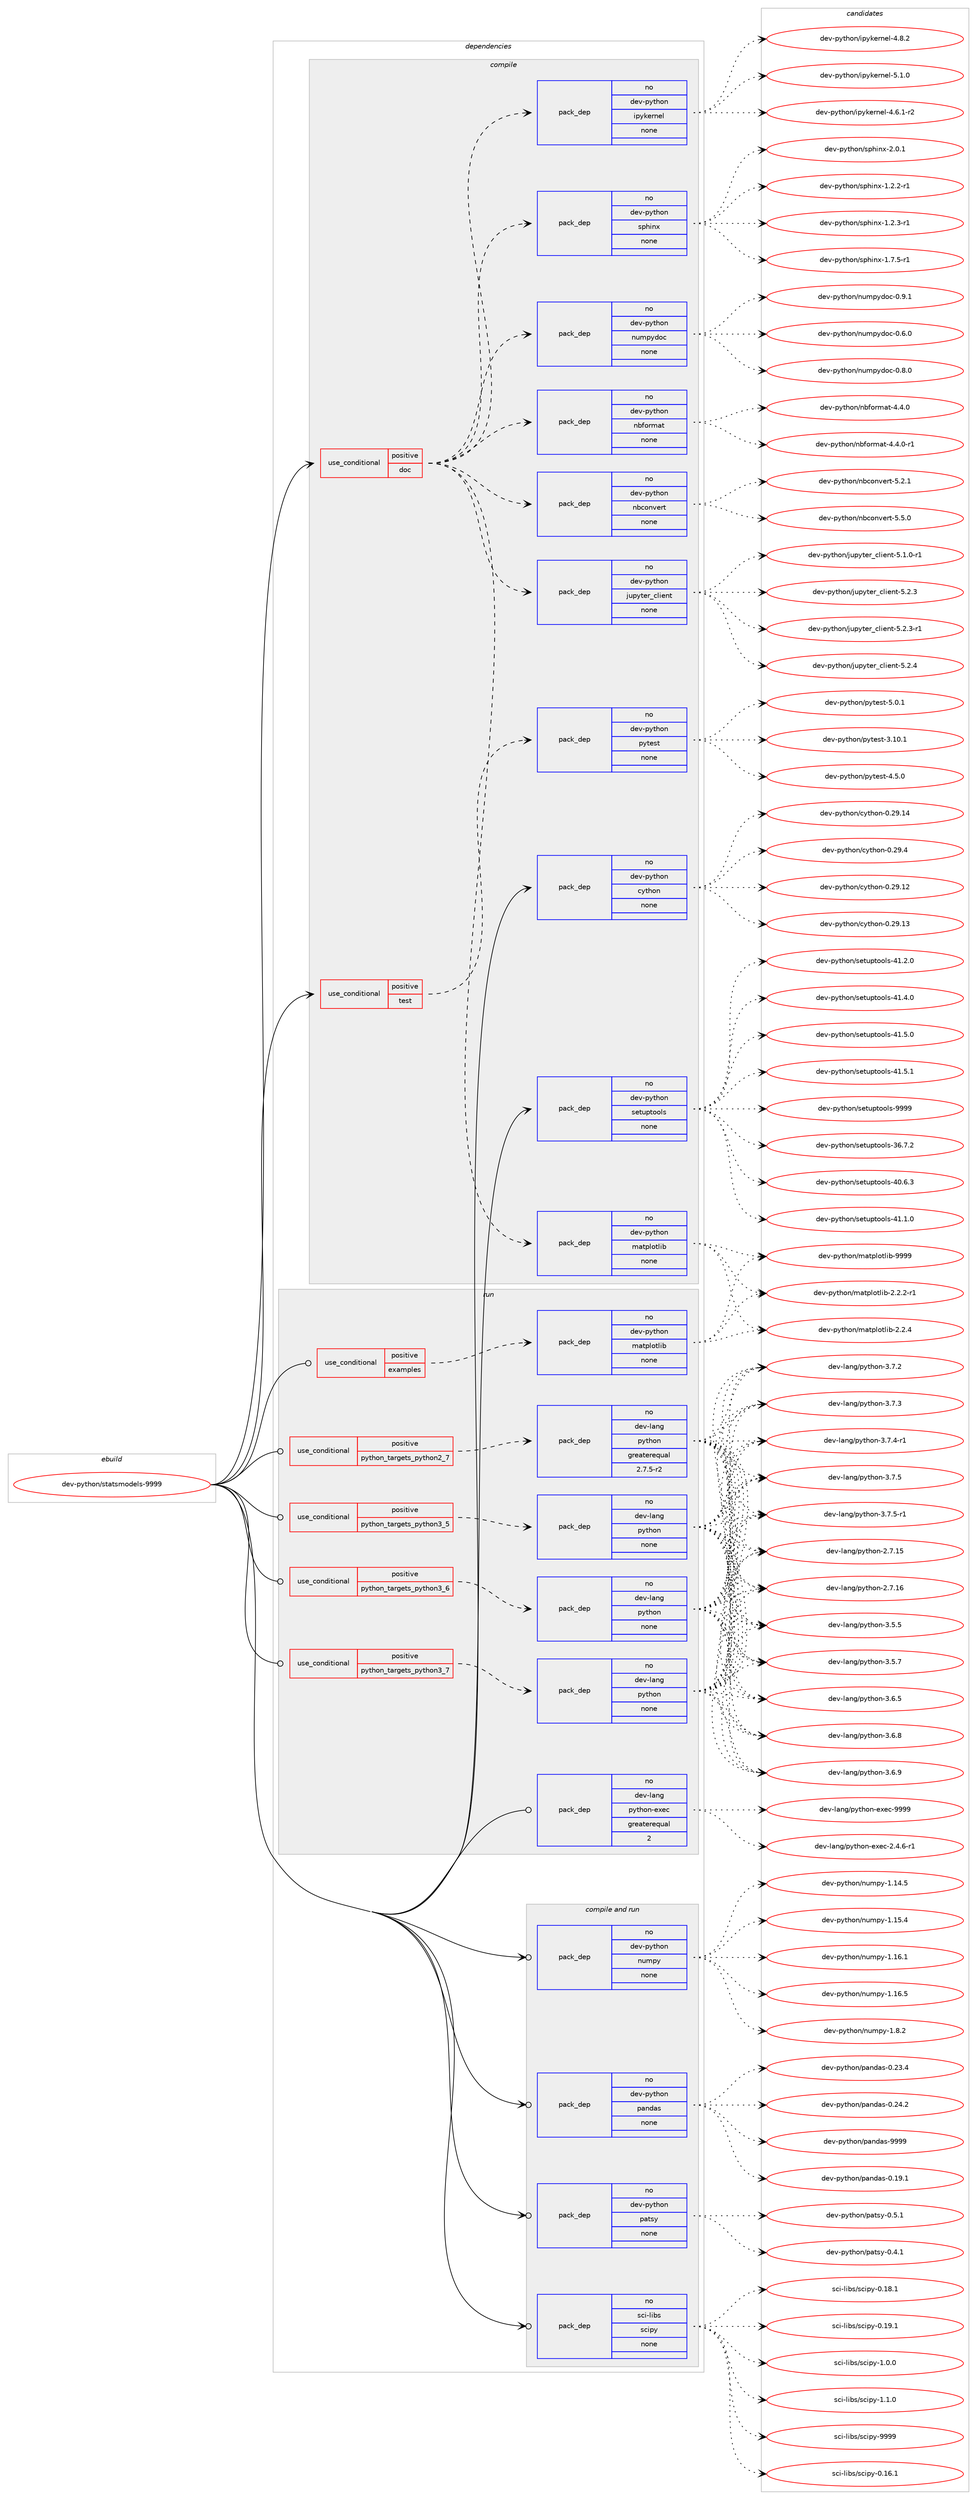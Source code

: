 digraph prolog {

# *************
# Graph options
# *************

newrank=true;
concentrate=true;
compound=true;
graph [rankdir=LR,fontname=Helvetica,fontsize=10,ranksep=1.5];#, ranksep=2.5, nodesep=0.2];
edge  [arrowhead=vee];
node  [fontname=Helvetica,fontsize=10];

# **********
# The ebuild
# **********

subgraph cluster_leftcol {
color=gray;
rank=same;
label=<<i>ebuild</i>>;
id [label="dev-python/statsmodels-9999", color=red, width=4, href="../dev-python/statsmodels-9999.svg"];
}

# ****************
# The dependencies
# ****************

subgraph cluster_midcol {
color=gray;
label=<<i>dependencies</i>>;
subgraph cluster_compile {
fillcolor="#eeeeee";
style=filled;
label=<<i>compile</i>>;
subgraph cond149979 {
dependency639248 [label=<<TABLE BORDER="0" CELLBORDER="1" CELLSPACING="0" CELLPADDING="4"><TR><TD ROWSPAN="3" CELLPADDING="10">use_conditional</TD></TR><TR><TD>positive</TD></TR><TR><TD>doc</TD></TR></TABLE>>, shape=none, color=red];
subgraph pack477388 {
dependency639249 [label=<<TABLE BORDER="0" CELLBORDER="1" CELLSPACING="0" CELLPADDING="4" WIDTH="220"><TR><TD ROWSPAN="6" CELLPADDING="30">pack_dep</TD></TR><TR><TD WIDTH="110">no</TD></TR><TR><TD>dev-python</TD></TR><TR><TD>ipykernel</TD></TR><TR><TD>none</TD></TR><TR><TD></TD></TR></TABLE>>, shape=none, color=blue];
}
dependency639248:e -> dependency639249:w [weight=20,style="dashed",arrowhead="vee"];
subgraph pack477389 {
dependency639250 [label=<<TABLE BORDER="0" CELLBORDER="1" CELLSPACING="0" CELLPADDING="4" WIDTH="220"><TR><TD ROWSPAN="6" CELLPADDING="30">pack_dep</TD></TR><TR><TD WIDTH="110">no</TD></TR><TR><TD>dev-python</TD></TR><TR><TD>jupyter_client</TD></TR><TR><TD>none</TD></TR><TR><TD></TD></TR></TABLE>>, shape=none, color=blue];
}
dependency639248:e -> dependency639250:w [weight=20,style="dashed",arrowhead="vee"];
subgraph pack477390 {
dependency639251 [label=<<TABLE BORDER="0" CELLBORDER="1" CELLSPACING="0" CELLPADDING="4" WIDTH="220"><TR><TD ROWSPAN="6" CELLPADDING="30">pack_dep</TD></TR><TR><TD WIDTH="110">no</TD></TR><TR><TD>dev-python</TD></TR><TR><TD>matplotlib</TD></TR><TR><TD>none</TD></TR><TR><TD></TD></TR></TABLE>>, shape=none, color=blue];
}
dependency639248:e -> dependency639251:w [weight=20,style="dashed",arrowhead="vee"];
subgraph pack477391 {
dependency639252 [label=<<TABLE BORDER="0" CELLBORDER="1" CELLSPACING="0" CELLPADDING="4" WIDTH="220"><TR><TD ROWSPAN="6" CELLPADDING="30">pack_dep</TD></TR><TR><TD WIDTH="110">no</TD></TR><TR><TD>dev-python</TD></TR><TR><TD>nbconvert</TD></TR><TR><TD>none</TD></TR><TR><TD></TD></TR></TABLE>>, shape=none, color=blue];
}
dependency639248:e -> dependency639252:w [weight=20,style="dashed",arrowhead="vee"];
subgraph pack477392 {
dependency639253 [label=<<TABLE BORDER="0" CELLBORDER="1" CELLSPACING="0" CELLPADDING="4" WIDTH="220"><TR><TD ROWSPAN="6" CELLPADDING="30">pack_dep</TD></TR><TR><TD WIDTH="110">no</TD></TR><TR><TD>dev-python</TD></TR><TR><TD>nbformat</TD></TR><TR><TD>none</TD></TR><TR><TD></TD></TR></TABLE>>, shape=none, color=blue];
}
dependency639248:e -> dependency639253:w [weight=20,style="dashed",arrowhead="vee"];
subgraph pack477393 {
dependency639254 [label=<<TABLE BORDER="0" CELLBORDER="1" CELLSPACING="0" CELLPADDING="4" WIDTH="220"><TR><TD ROWSPAN="6" CELLPADDING="30">pack_dep</TD></TR><TR><TD WIDTH="110">no</TD></TR><TR><TD>dev-python</TD></TR><TR><TD>numpydoc</TD></TR><TR><TD>none</TD></TR><TR><TD></TD></TR></TABLE>>, shape=none, color=blue];
}
dependency639248:e -> dependency639254:w [weight=20,style="dashed",arrowhead="vee"];
subgraph pack477394 {
dependency639255 [label=<<TABLE BORDER="0" CELLBORDER="1" CELLSPACING="0" CELLPADDING="4" WIDTH="220"><TR><TD ROWSPAN="6" CELLPADDING="30">pack_dep</TD></TR><TR><TD WIDTH="110">no</TD></TR><TR><TD>dev-python</TD></TR><TR><TD>sphinx</TD></TR><TR><TD>none</TD></TR><TR><TD></TD></TR></TABLE>>, shape=none, color=blue];
}
dependency639248:e -> dependency639255:w [weight=20,style="dashed",arrowhead="vee"];
}
id:e -> dependency639248:w [weight=20,style="solid",arrowhead="vee"];
subgraph cond149980 {
dependency639256 [label=<<TABLE BORDER="0" CELLBORDER="1" CELLSPACING="0" CELLPADDING="4"><TR><TD ROWSPAN="3" CELLPADDING="10">use_conditional</TD></TR><TR><TD>positive</TD></TR><TR><TD>test</TD></TR></TABLE>>, shape=none, color=red];
subgraph pack477395 {
dependency639257 [label=<<TABLE BORDER="0" CELLBORDER="1" CELLSPACING="0" CELLPADDING="4" WIDTH="220"><TR><TD ROWSPAN="6" CELLPADDING="30">pack_dep</TD></TR><TR><TD WIDTH="110">no</TD></TR><TR><TD>dev-python</TD></TR><TR><TD>pytest</TD></TR><TR><TD>none</TD></TR><TR><TD></TD></TR></TABLE>>, shape=none, color=blue];
}
dependency639256:e -> dependency639257:w [weight=20,style="dashed",arrowhead="vee"];
}
id:e -> dependency639256:w [weight=20,style="solid",arrowhead="vee"];
subgraph pack477396 {
dependency639258 [label=<<TABLE BORDER="0" CELLBORDER="1" CELLSPACING="0" CELLPADDING="4" WIDTH="220"><TR><TD ROWSPAN="6" CELLPADDING="30">pack_dep</TD></TR><TR><TD WIDTH="110">no</TD></TR><TR><TD>dev-python</TD></TR><TR><TD>cython</TD></TR><TR><TD>none</TD></TR><TR><TD></TD></TR></TABLE>>, shape=none, color=blue];
}
id:e -> dependency639258:w [weight=20,style="solid",arrowhead="vee"];
subgraph pack477397 {
dependency639259 [label=<<TABLE BORDER="0" CELLBORDER="1" CELLSPACING="0" CELLPADDING="4" WIDTH="220"><TR><TD ROWSPAN="6" CELLPADDING="30">pack_dep</TD></TR><TR><TD WIDTH="110">no</TD></TR><TR><TD>dev-python</TD></TR><TR><TD>setuptools</TD></TR><TR><TD>none</TD></TR><TR><TD></TD></TR></TABLE>>, shape=none, color=blue];
}
id:e -> dependency639259:w [weight=20,style="solid",arrowhead="vee"];
}
subgraph cluster_compileandrun {
fillcolor="#eeeeee";
style=filled;
label=<<i>compile and run</i>>;
subgraph pack477398 {
dependency639260 [label=<<TABLE BORDER="0" CELLBORDER="1" CELLSPACING="0" CELLPADDING="4" WIDTH="220"><TR><TD ROWSPAN="6" CELLPADDING="30">pack_dep</TD></TR><TR><TD WIDTH="110">no</TD></TR><TR><TD>dev-python</TD></TR><TR><TD>numpy</TD></TR><TR><TD>none</TD></TR><TR><TD></TD></TR></TABLE>>, shape=none, color=blue];
}
id:e -> dependency639260:w [weight=20,style="solid",arrowhead="odotvee"];
subgraph pack477399 {
dependency639261 [label=<<TABLE BORDER="0" CELLBORDER="1" CELLSPACING="0" CELLPADDING="4" WIDTH="220"><TR><TD ROWSPAN="6" CELLPADDING="30">pack_dep</TD></TR><TR><TD WIDTH="110">no</TD></TR><TR><TD>dev-python</TD></TR><TR><TD>pandas</TD></TR><TR><TD>none</TD></TR><TR><TD></TD></TR></TABLE>>, shape=none, color=blue];
}
id:e -> dependency639261:w [weight=20,style="solid",arrowhead="odotvee"];
subgraph pack477400 {
dependency639262 [label=<<TABLE BORDER="0" CELLBORDER="1" CELLSPACING="0" CELLPADDING="4" WIDTH="220"><TR><TD ROWSPAN="6" CELLPADDING="30">pack_dep</TD></TR><TR><TD WIDTH="110">no</TD></TR><TR><TD>dev-python</TD></TR><TR><TD>patsy</TD></TR><TR><TD>none</TD></TR><TR><TD></TD></TR></TABLE>>, shape=none, color=blue];
}
id:e -> dependency639262:w [weight=20,style="solid",arrowhead="odotvee"];
subgraph pack477401 {
dependency639263 [label=<<TABLE BORDER="0" CELLBORDER="1" CELLSPACING="0" CELLPADDING="4" WIDTH="220"><TR><TD ROWSPAN="6" CELLPADDING="30">pack_dep</TD></TR><TR><TD WIDTH="110">no</TD></TR><TR><TD>sci-libs</TD></TR><TR><TD>scipy</TD></TR><TR><TD>none</TD></TR><TR><TD></TD></TR></TABLE>>, shape=none, color=blue];
}
id:e -> dependency639263:w [weight=20,style="solid",arrowhead="odotvee"];
}
subgraph cluster_run {
fillcolor="#eeeeee";
style=filled;
label=<<i>run</i>>;
subgraph cond149981 {
dependency639264 [label=<<TABLE BORDER="0" CELLBORDER="1" CELLSPACING="0" CELLPADDING="4"><TR><TD ROWSPAN="3" CELLPADDING="10">use_conditional</TD></TR><TR><TD>positive</TD></TR><TR><TD>examples</TD></TR></TABLE>>, shape=none, color=red];
subgraph pack477402 {
dependency639265 [label=<<TABLE BORDER="0" CELLBORDER="1" CELLSPACING="0" CELLPADDING="4" WIDTH="220"><TR><TD ROWSPAN="6" CELLPADDING="30">pack_dep</TD></TR><TR><TD WIDTH="110">no</TD></TR><TR><TD>dev-python</TD></TR><TR><TD>matplotlib</TD></TR><TR><TD>none</TD></TR><TR><TD></TD></TR></TABLE>>, shape=none, color=blue];
}
dependency639264:e -> dependency639265:w [weight=20,style="dashed",arrowhead="vee"];
}
id:e -> dependency639264:w [weight=20,style="solid",arrowhead="odot"];
subgraph cond149982 {
dependency639266 [label=<<TABLE BORDER="0" CELLBORDER="1" CELLSPACING="0" CELLPADDING="4"><TR><TD ROWSPAN="3" CELLPADDING="10">use_conditional</TD></TR><TR><TD>positive</TD></TR><TR><TD>python_targets_python2_7</TD></TR></TABLE>>, shape=none, color=red];
subgraph pack477403 {
dependency639267 [label=<<TABLE BORDER="0" CELLBORDER="1" CELLSPACING="0" CELLPADDING="4" WIDTH="220"><TR><TD ROWSPAN="6" CELLPADDING="30">pack_dep</TD></TR><TR><TD WIDTH="110">no</TD></TR><TR><TD>dev-lang</TD></TR><TR><TD>python</TD></TR><TR><TD>greaterequal</TD></TR><TR><TD>2.7.5-r2</TD></TR></TABLE>>, shape=none, color=blue];
}
dependency639266:e -> dependency639267:w [weight=20,style="dashed",arrowhead="vee"];
}
id:e -> dependency639266:w [weight=20,style="solid",arrowhead="odot"];
subgraph cond149983 {
dependency639268 [label=<<TABLE BORDER="0" CELLBORDER="1" CELLSPACING="0" CELLPADDING="4"><TR><TD ROWSPAN="3" CELLPADDING="10">use_conditional</TD></TR><TR><TD>positive</TD></TR><TR><TD>python_targets_python3_5</TD></TR></TABLE>>, shape=none, color=red];
subgraph pack477404 {
dependency639269 [label=<<TABLE BORDER="0" CELLBORDER="1" CELLSPACING="0" CELLPADDING="4" WIDTH="220"><TR><TD ROWSPAN="6" CELLPADDING="30">pack_dep</TD></TR><TR><TD WIDTH="110">no</TD></TR><TR><TD>dev-lang</TD></TR><TR><TD>python</TD></TR><TR><TD>none</TD></TR><TR><TD></TD></TR></TABLE>>, shape=none, color=blue];
}
dependency639268:e -> dependency639269:w [weight=20,style="dashed",arrowhead="vee"];
}
id:e -> dependency639268:w [weight=20,style="solid",arrowhead="odot"];
subgraph cond149984 {
dependency639270 [label=<<TABLE BORDER="0" CELLBORDER="1" CELLSPACING="0" CELLPADDING="4"><TR><TD ROWSPAN="3" CELLPADDING="10">use_conditional</TD></TR><TR><TD>positive</TD></TR><TR><TD>python_targets_python3_6</TD></TR></TABLE>>, shape=none, color=red];
subgraph pack477405 {
dependency639271 [label=<<TABLE BORDER="0" CELLBORDER="1" CELLSPACING="0" CELLPADDING="4" WIDTH="220"><TR><TD ROWSPAN="6" CELLPADDING="30">pack_dep</TD></TR><TR><TD WIDTH="110">no</TD></TR><TR><TD>dev-lang</TD></TR><TR><TD>python</TD></TR><TR><TD>none</TD></TR><TR><TD></TD></TR></TABLE>>, shape=none, color=blue];
}
dependency639270:e -> dependency639271:w [weight=20,style="dashed",arrowhead="vee"];
}
id:e -> dependency639270:w [weight=20,style="solid",arrowhead="odot"];
subgraph cond149985 {
dependency639272 [label=<<TABLE BORDER="0" CELLBORDER="1" CELLSPACING="0" CELLPADDING="4"><TR><TD ROWSPAN="3" CELLPADDING="10">use_conditional</TD></TR><TR><TD>positive</TD></TR><TR><TD>python_targets_python3_7</TD></TR></TABLE>>, shape=none, color=red];
subgraph pack477406 {
dependency639273 [label=<<TABLE BORDER="0" CELLBORDER="1" CELLSPACING="0" CELLPADDING="4" WIDTH="220"><TR><TD ROWSPAN="6" CELLPADDING="30">pack_dep</TD></TR><TR><TD WIDTH="110">no</TD></TR><TR><TD>dev-lang</TD></TR><TR><TD>python</TD></TR><TR><TD>none</TD></TR><TR><TD></TD></TR></TABLE>>, shape=none, color=blue];
}
dependency639272:e -> dependency639273:w [weight=20,style="dashed",arrowhead="vee"];
}
id:e -> dependency639272:w [weight=20,style="solid",arrowhead="odot"];
subgraph pack477407 {
dependency639274 [label=<<TABLE BORDER="0" CELLBORDER="1" CELLSPACING="0" CELLPADDING="4" WIDTH="220"><TR><TD ROWSPAN="6" CELLPADDING="30">pack_dep</TD></TR><TR><TD WIDTH="110">no</TD></TR><TR><TD>dev-lang</TD></TR><TR><TD>python-exec</TD></TR><TR><TD>greaterequal</TD></TR><TR><TD>2</TD></TR></TABLE>>, shape=none, color=blue];
}
id:e -> dependency639274:w [weight=20,style="solid",arrowhead="odot"];
}
}

# **************
# The candidates
# **************

subgraph cluster_choices {
rank=same;
color=gray;
label=<<i>candidates</i>>;

subgraph choice477388 {
color=black;
nodesep=1;
choice10010111845112121116104111110471051121211071011141101011084552465446494511450 [label="dev-python/ipykernel-4.6.1-r2", color=red, width=4,href="../dev-python/ipykernel-4.6.1-r2.svg"];
choice1001011184511212111610411111047105112121107101114110101108455246564650 [label="dev-python/ipykernel-4.8.2", color=red, width=4,href="../dev-python/ipykernel-4.8.2.svg"];
choice1001011184511212111610411111047105112121107101114110101108455346494648 [label="dev-python/ipykernel-5.1.0", color=red, width=4,href="../dev-python/ipykernel-5.1.0.svg"];
dependency639249:e -> choice10010111845112121116104111110471051121211071011141101011084552465446494511450:w [style=dotted,weight="100"];
dependency639249:e -> choice1001011184511212111610411111047105112121107101114110101108455246564650:w [style=dotted,weight="100"];
dependency639249:e -> choice1001011184511212111610411111047105112121107101114110101108455346494648:w [style=dotted,weight="100"];
}
subgraph choice477389 {
color=black;
nodesep=1;
choice100101118451121211161041111104710611711212111610111495991081051011101164553464946484511449 [label="dev-python/jupyter_client-5.1.0-r1", color=red, width=4,href="../dev-python/jupyter_client-5.1.0-r1.svg"];
choice10010111845112121116104111110471061171121211161011149599108105101110116455346504651 [label="dev-python/jupyter_client-5.2.3", color=red, width=4,href="../dev-python/jupyter_client-5.2.3.svg"];
choice100101118451121211161041111104710611711212111610111495991081051011101164553465046514511449 [label="dev-python/jupyter_client-5.2.3-r1", color=red, width=4,href="../dev-python/jupyter_client-5.2.3-r1.svg"];
choice10010111845112121116104111110471061171121211161011149599108105101110116455346504652 [label="dev-python/jupyter_client-5.2.4", color=red, width=4,href="../dev-python/jupyter_client-5.2.4.svg"];
dependency639250:e -> choice100101118451121211161041111104710611711212111610111495991081051011101164553464946484511449:w [style=dotted,weight="100"];
dependency639250:e -> choice10010111845112121116104111110471061171121211161011149599108105101110116455346504651:w [style=dotted,weight="100"];
dependency639250:e -> choice100101118451121211161041111104710611711212111610111495991081051011101164553465046514511449:w [style=dotted,weight="100"];
dependency639250:e -> choice10010111845112121116104111110471061171121211161011149599108105101110116455346504652:w [style=dotted,weight="100"];
}
subgraph choice477390 {
color=black;
nodesep=1;
choice100101118451121211161041111104710997116112108111116108105984550465046504511449 [label="dev-python/matplotlib-2.2.2-r1", color=red, width=4,href="../dev-python/matplotlib-2.2.2-r1.svg"];
choice10010111845112121116104111110471099711611210811111610810598455046504652 [label="dev-python/matplotlib-2.2.4", color=red, width=4,href="../dev-python/matplotlib-2.2.4.svg"];
choice100101118451121211161041111104710997116112108111116108105984557575757 [label="dev-python/matplotlib-9999", color=red, width=4,href="../dev-python/matplotlib-9999.svg"];
dependency639251:e -> choice100101118451121211161041111104710997116112108111116108105984550465046504511449:w [style=dotted,weight="100"];
dependency639251:e -> choice10010111845112121116104111110471099711611210811111610810598455046504652:w [style=dotted,weight="100"];
dependency639251:e -> choice100101118451121211161041111104710997116112108111116108105984557575757:w [style=dotted,weight="100"];
}
subgraph choice477391 {
color=black;
nodesep=1;
choice10010111845112121116104111110471109899111110118101114116455346504649 [label="dev-python/nbconvert-5.2.1", color=red, width=4,href="../dev-python/nbconvert-5.2.1.svg"];
choice10010111845112121116104111110471109899111110118101114116455346534648 [label="dev-python/nbconvert-5.5.0", color=red, width=4,href="../dev-python/nbconvert-5.5.0.svg"];
dependency639252:e -> choice10010111845112121116104111110471109899111110118101114116455346504649:w [style=dotted,weight="100"];
dependency639252:e -> choice10010111845112121116104111110471109899111110118101114116455346534648:w [style=dotted,weight="100"];
}
subgraph choice477392 {
color=black;
nodesep=1;
choice10010111845112121116104111110471109810211111410997116455246524648 [label="dev-python/nbformat-4.4.0", color=red, width=4,href="../dev-python/nbformat-4.4.0.svg"];
choice100101118451121211161041111104711098102111114109971164552465246484511449 [label="dev-python/nbformat-4.4.0-r1", color=red, width=4,href="../dev-python/nbformat-4.4.0-r1.svg"];
dependency639253:e -> choice10010111845112121116104111110471109810211111410997116455246524648:w [style=dotted,weight="100"];
dependency639253:e -> choice100101118451121211161041111104711098102111114109971164552465246484511449:w [style=dotted,weight="100"];
}
subgraph choice477393 {
color=black;
nodesep=1;
choice100101118451121211161041111104711011710911212110011199454846544648 [label="dev-python/numpydoc-0.6.0", color=red, width=4,href="../dev-python/numpydoc-0.6.0.svg"];
choice100101118451121211161041111104711011710911212110011199454846564648 [label="dev-python/numpydoc-0.8.0", color=red, width=4,href="../dev-python/numpydoc-0.8.0.svg"];
choice100101118451121211161041111104711011710911212110011199454846574649 [label="dev-python/numpydoc-0.9.1", color=red, width=4,href="../dev-python/numpydoc-0.9.1.svg"];
dependency639254:e -> choice100101118451121211161041111104711011710911212110011199454846544648:w [style=dotted,weight="100"];
dependency639254:e -> choice100101118451121211161041111104711011710911212110011199454846564648:w [style=dotted,weight="100"];
dependency639254:e -> choice100101118451121211161041111104711011710911212110011199454846574649:w [style=dotted,weight="100"];
}
subgraph choice477394 {
color=black;
nodesep=1;
choice10010111845112121116104111110471151121041051101204549465046504511449 [label="dev-python/sphinx-1.2.2-r1", color=red, width=4,href="../dev-python/sphinx-1.2.2-r1.svg"];
choice10010111845112121116104111110471151121041051101204549465046514511449 [label="dev-python/sphinx-1.2.3-r1", color=red, width=4,href="../dev-python/sphinx-1.2.3-r1.svg"];
choice10010111845112121116104111110471151121041051101204549465546534511449 [label="dev-python/sphinx-1.7.5-r1", color=red, width=4,href="../dev-python/sphinx-1.7.5-r1.svg"];
choice1001011184511212111610411111047115112104105110120455046484649 [label="dev-python/sphinx-2.0.1", color=red, width=4,href="../dev-python/sphinx-2.0.1.svg"];
dependency639255:e -> choice10010111845112121116104111110471151121041051101204549465046504511449:w [style=dotted,weight="100"];
dependency639255:e -> choice10010111845112121116104111110471151121041051101204549465046514511449:w [style=dotted,weight="100"];
dependency639255:e -> choice10010111845112121116104111110471151121041051101204549465546534511449:w [style=dotted,weight="100"];
dependency639255:e -> choice1001011184511212111610411111047115112104105110120455046484649:w [style=dotted,weight="100"];
}
subgraph choice477395 {
color=black;
nodesep=1;
choice100101118451121211161041111104711212111610111511645514649484649 [label="dev-python/pytest-3.10.1", color=red, width=4,href="../dev-python/pytest-3.10.1.svg"];
choice1001011184511212111610411111047112121116101115116455246534648 [label="dev-python/pytest-4.5.0", color=red, width=4,href="../dev-python/pytest-4.5.0.svg"];
choice1001011184511212111610411111047112121116101115116455346484649 [label="dev-python/pytest-5.0.1", color=red, width=4,href="../dev-python/pytest-5.0.1.svg"];
dependency639257:e -> choice100101118451121211161041111104711212111610111511645514649484649:w [style=dotted,weight="100"];
dependency639257:e -> choice1001011184511212111610411111047112121116101115116455246534648:w [style=dotted,weight="100"];
dependency639257:e -> choice1001011184511212111610411111047112121116101115116455346484649:w [style=dotted,weight="100"];
}
subgraph choice477396 {
color=black;
nodesep=1;
choice1001011184511212111610411111047991211161041111104548465057464950 [label="dev-python/cython-0.29.12", color=red, width=4,href="../dev-python/cython-0.29.12.svg"];
choice1001011184511212111610411111047991211161041111104548465057464951 [label="dev-python/cython-0.29.13", color=red, width=4,href="../dev-python/cython-0.29.13.svg"];
choice1001011184511212111610411111047991211161041111104548465057464952 [label="dev-python/cython-0.29.14", color=red, width=4,href="../dev-python/cython-0.29.14.svg"];
choice10010111845112121116104111110479912111610411111045484650574652 [label="dev-python/cython-0.29.4", color=red, width=4,href="../dev-python/cython-0.29.4.svg"];
dependency639258:e -> choice1001011184511212111610411111047991211161041111104548465057464950:w [style=dotted,weight="100"];
dependency639258:e -> choice1001011184511212111610411111047991211161041111104548465057464951:w [style=dotted,weight="100"];
dependency639258:e -> choice1001011184511212111610411111047991211161041111104548465057464952:w [style=dotted,weight="100"];
dependency639258:e -> choice10010111845112121116104111110479912111610411111045484650574652:w [style=dotted,weight="100"];
}
subgraph choice477397 {
color=black;
nodesep=1;
choice100101118451121211161041111104711510111611711211611111110811545515446554650 [label="dev-python/setuptools-36.7.2", color=red, width=4,href="../dev-python/setuptools-36.7.2.svg"];
choice100101118451121211161041111104711510111611711211611111110811545524846544651 [label="dev-python/setuptools-40.6.3", color=red, width=4,href="../dev-python/setuptools-40.6.3.svg"];
choice100101118451121211161041111104711510111611711211611111110811545524946494648 [label="dev-python/setuptools-41.1.0", color=red, width=4,href="../dev-python/setuptools-41.1.0.svg"];
choice100101118451121211161041111104711510111611711211611111110811545524946504648 [label="dev-python/setuptools-41.2.0", color=red, width=4,href="../dev-python/setuptools-41.2.0.svg"];
choice100101118451121211161041111104711510111611711211611111110811545524946524648 [label="dev-python/setuptools-41.4.0", color=red, width=4,href="../dev-python/setuptools-41.4.0.svg"];
choice100101118451121211161041111104711510111611711211611111110811545524946534648 [label="dev-python/setuptools-41.5.0", color=red, width=4,href="../dev-python/setuptools-41.5.0.svg"];
choice100101118451121211161041111104711510111611711211611111110811545524946534649 [label="dev-python/setuptools-41.5.1", color=red, width=4,href="../dev-python/setuptools-41.5.1.svg"];
choice10010111845112121116104111110471151011161171121161111111081154557575757 [label="dev-python/setuptools-9999", color=red, width=4,href="../dev-python/setuptools-9999.svg"];
dependency639259:e -> choice100101118451121211161041111104711510111611711211611111110811545515446554650:w [style=dotted,weight="100"];
dependency639259:e -> choice100101118451121211161041111104711510111611711211611111110811545524846544651:w [style=dotted,weight="100"];
dependency639259:e -> choice100101118451121211161041111104711510111611711211611111110811545524946494648:w [style=dotted,weight="100"];
dependency639259:e -> choice100101118451121211161041111104711510111611711211611111110811545524946504648:w [style=dotted,weight="100"];
dependency639259:e -> choice100101118451121211161041111104711510111611711211611111110811545524946524648:w [style=dotted,weight="100"];
dependency639259:e -> choice100101118451121211161041111104711510111611711211611111110811545524946534648:w [style=dotted,weight="100"];
dependency639259:e -> choice100101118451121211161041111104711510111611711211611111110811545524946534649:w [style=dotted,weight="100"];
dependency639259:e -> choice10010111845112121116104111110471151011161171121161111111081154557575757:w [style=dotted,weight="100"];
}
subgraph choice477398 {
color=black;
nodesep=1;
choice100101118451121211161041111104711011710911212145494649524653 [label="dev-python/numpy-1.14.5", color=red, width=4,href="../dev-python/numpy-1.14.5.svg"];
choice100101118451121211161041111104711011710911212145494649534652 [label="dev-python/numpy-1.15.4", color=red, width=4,href="../dev-python/numpy-1.15.4.svg"];
choice100101118451121211161041111104711011710911212145494649544649 [label="dev-python/numpy-1.16.1", color=red, width=4,href="../dev-python/numpy-1.16.1.svg"];
choice100101118451121211161041111104711011710911212145494649544653 [label="dev-python/numpy-1.16.5", color=red, width=4,href="../dev-python/numpy-1.16.5.svg"];
choice1001011184511212111610411111047110117109112121454946564650 [label="dev-python/numpy-1.8.2", color=red, width=4,href="../dev-python/numpy-1.8.2.svg"];
dependency639260:e -> choice100101118451121211161041111104711011710911212145494649524653:w [style=dotted,weight="100"];
dependency639260:e -> choice100101118451121211161041111104711011710911212145494649534652:w [style=dotted,weight="100"];
dependency639260:e -> choice100101118451121211161041111104711011710911212145494649544649:w [style=dotted,weight="100"];
dependency639260:e -> choice100101118451121211161041111104711011710911212145494649544653:w [style=dotted,weight="100"];
dependency639260:e -> choice1001011184511212111610411111047110117109112121454946564650:w [style=dotted,weight="100"];
}
subgraph choice477399 {
color=black;
nodesep=1;
choice1001011184511212111610411111047112971101009711545484649574649 [label="dev-python/pandas-0.19.1", color=red, width=4,href="../dev-python/pandas-0.19.1.svg"];
choice1001011184511212111610411111047112971101009711545484650514652 [label="dev-python/pandas-0.23.4", color=red, width=4,href="../dev-python/pandas-0.23.4.svg"];
choice1001011184511212111610411111047112971101009711545484650524650 [label="dev-python/pandas-0.24.2", color=red, width=4,href="../dev-python/pandas-0.24.2.svg"];
choice100101118451121211161041111104711297110100971154557575757 [label="dev-python/pandas-9999", color=red, width=4,href="../dev-python/pandas-9999.svg"];
dependency639261:e -> choice1001011184511212111610411111047112971101009711545484649574649:w [style=dotted,weight="100"];
dependency639261:e -> choice1001011184511212111610411111047112971101009711545484650514652:w [style=dotted,weight="100"];
dependency639261:e -> choice1001011184511212111610411111047112971101009711545484650524650:w [style=dotted,weight="100"];
dependency639261:e -> choice100101118451121211161041111104711297110100971154557575757:w [style=dotted,weight="100"];
}
subgraph choice477400 {
color=black;
nodesep=1;
choice100101118451121211161041111104711297116115121454846524649 [label="dev-python/patsy-0.4.1", color=red, width=4,href="../dev-python/patsy-0.4.1.svg"];
choice100101118451121211161041111104711297116115121454846534649 [label="dev-python/patsy-0.5.1", color=red, width=4,href="../dev-python/patsy-0.5.1.svg"];
dependency639262:e -> choice100101118451121211161041111104711297116115121454846524649:w [style=dotted,weight="100"];
dependency639262:e -> choice100101118451121211161041111104711297116115121454846534649:w [style=dotted,weight="100"];
}
subgraph choice477401 {
color=black;
nodesep=1;
choice115991054510810598115471159910511212145484649544649 [label="sci-libs/scipy-0.16.1", color=red, width=4,href="../sci-libs/scipy-0.16.1.svg"];
choice115991054510810598115471159910511212145484649564649 [label="sci-libs/scipy-0.18.1", color=red, width=4,href="../sci-libs/scipy-0.18.1.svg"];
choice115991054510810598115471159910511212145484649574649 [label="sci-libs/scipy-0.19.1", color=red, width=4,href="../sci-libs/scipy-0.19.1.svg"];
choice1159910545108105981154711599105112121454946484648 [label="sci-libs/scipy-1.0.0", color=red, width=4,href="../sci-libs/scipy-1.0.0.svg"];
choice1159910545108105981154711599105112121454946494648 [label="sci-libs/scipy-1.1.0", color=red, width=4,href="../sci-libs/scipy-1.1.0.svg"];
choice11599105451081059811547115991051121214557575757 [label="sci-libs/scipy-9999", color=red, width=4,href="../sci-libs/scipy-9999.svg"];
dependency639263:e -> choice115991054510810598115471159910511212145484649544649:w [style=dotted,weight="100"];
dependency639263:e -> choice115991054510810598115471159910511212145484649564649:w [style=dotted,weight="100"];
dependency639263:e -> choice115991054510810598115471159910511212145484649574649:w [style=dotted,weight="100"];
dependency639263:e -> choice1159910545108105981154711599105112121454946484648:w [style=dotted,weight="100"];
dependency639263:e -> choice1159910545108105981154711599105112121454946494648:w [style=dotted,weight="100"];
dependency639263:e -> choice11599105451081059811547115991051121214557575757:w [style=dotted,weight="100"];
}
subgraph choice477402 {
color=black;
nodesep=1;
choice100101118451121211161041111104710997116112108111116108105984550465046504511449 [label="dev-python/matplotlib-2.2.2-r1", color=red, width=4,href="../dev-python/matplotlib-2.2.2-r1.svg"];
choice10010111845112121116104111110471099711611210811111610810598455046504652 [label="dev-python/matplotlib-2.2.4", color=red, width=4,href="../dev-python/matplotlib-2.2.4.svg"];
choice100101118451121211161041111104710997116112108111116108105984557575757 [label="dev-python/matplotlib-9999", color=red, width=4,href="../dev-python/matplotlib-9999.svg"];
dependency639265:e -> choice100101118451121211161041111104710997116112108111116108105984550465046504511449:w [style=dotted,weight="100"];
dependency639265:e -> choice10010111845112121116104111110471099711611210811111610810598455046504652:w [style=dotted,weight="100"];
dependency639265:e -> choice100101118451121211161041111104710997116112108111116108105984557575757:w [style=dotted,weight="100"];
}
subgraph choice477403 {
color=black;
nodesep=1;
choice10010111845108971101034711212111610411111045504655464953 [label="dev-lang/python-2.7.15", color=red, width=4,href="../dev-lang/python-2.7.15.svg"];
choice10010111845108971101034711212111610411111045504655464954 [label="dev-lang/python-2.7.16", color=red, width=4,href="../dev-lang/python-2.7.16.svg"];
choice100101118451089711010347112121116104111110455146534653 [label="dev-lang/python-3.5.5", color=red, width=4,href="../dev-lang/python-3.5.5.svg"];
choice100101118451089711010347112121116104111110455146534655 [label="dev-lang/python-3.5.7", color=red, width=4,href="../dev-lang/python-3.5.7.svg"];
choice100101118451089711010347112121116104111110455146544653 [label="dev-lang/python-3.6.5", color=red, width=4,href="../dev-lang/python-3.6.5.svg"];
choice100101118451089711010347112121116104111110455146544656 [label="dev-lang/python-3.6.8", color=red, width=4,href="../dev-lang/python-3.6.8.svg"];
choice100101118451089711010347112121116104111110455146544657 [label="dev-lang/python-3.6.9", color=red, width=4,href="../dev-lang/python-3.6.9.svg"];
choice100101118451089711010347112121116104111110455146554650 [label="dev-lang/python-3.7.2", color=red, width=4,href="../dev-lang/python-3.7.2.svg"];
choice100101118451089711010347112121116104111110455146554651 [label="dev-lang/python-3.7.3", color=red, width=4,href="../dev-lang/python-3.7.3.svg"];
choice1001011184510897110103471121211161041111104551465546524511449 [label="dev-lang/python-3.7.4-r1", color=red, width=4,href="../dev-lang/python-3.7.4-r1.svg"];
choice100101118451089711010347112121116104111110455146554653 [label="dev-lang/python-3.7.5", color=red, width=4,href="../dev-lang/python-3.7.5.svg"];
choice1001011184510897110103471121211161041111104551465546534511449 [label="dev-lang/python-3.7.5-r1", color=red, width=4,href="../dev-lang/python-3.7.5-r1.svg"];
dependency639267:e -> choice10010111845108971101034711212111610411111045504655464953:w [style=dotted,weight="100"];
dependency639267:e -> choice10010111845108971101034711212111610411111045504655464954:w [style=dotted,weight="100"];
dependency639267:e -> choice100101118451089711010347112121116104111110455146534653:w [style=dotted,weight="100"];
dependency639267:e -> choice100101118451089711010347112121116104111110455146534655:w [style=dotted,weight="100"];
dependency639267:e -> choice100101118451089711010347112121116104111110455146544653:w [style=dotted,weight="100"];
dependency639267:e -> choice100101118451089711010347112121116104111110455146544656:w [style=dotted,weight="100"];
dependency639267:e -> choice100101118451089711010347112121116104111110455146544657:w [style=dotted,weight="100"];
dependency639267:e -> choice100101118451089711010347112121116104111110455146554650:w [style=dotted,weight="100"];
dependency639267:e -> choice100101118451089711010347112121116104111110455146554651:w [style=dotted,weight="100"];
dependency639267:e -> choice1001011184510897110103471121211161041111104551465546524511449:w [style=dotted,weight="100"];
dependency639267:e -> choice100101118451089711010347112121116104111110455146554653:w [style=dotted,weight="100"];
dependency639267:e -> choice1001011184510897110103471121211161041111104551465546534511449:w [style=dotted,weight="100"];
}
subgraph choice477404 {
color=black;
nodesep=1;
choice10010111845108971101034711212111610411111045504655464953 [label="dev-lang/python-2.7.15", color=red, width=4,href="../dev-lang/python-2.7.15.svg"];
choice10010111845108971101034711212111610411111045504655464954 [label="dev-lang/python-2.7.16", color=red, width=4,href="../dev-lang/python-2.7.16.svg"];
choice100101118451089711010347112121116104111110455146534653 [label="dev-lang/python-3.5.5", color=red, width=4,href="../dev-lang/python-3.5.5.svg"];
choice100101118451089711010347112121116104111110455146534655 [label="dev-lang/python-3.5.7", color=red, width=4,href="../dev-lang/python-3.5.7.svg"];
choice100101118451089711010347112121116104111110455146544653 [label="dev-lang/python-3.6.5", color=red, width=4,href="../dev-lang/python-3.6.5.svg"];
choice100101118451089711010347112121116104111110455146544656 [label="dev-lang/python-3.6.8", color=red, width=4,href="../dev-lang/python-3.6.8.svg"];
choice100101118451089711010347112121116104111110455146544657 [label="dev-lang/python-3.6.9", color=red, width=4,href="../dev-lang/python-3.6.9.svg"];
choice100101118451089711010347112121116104111110455146554650 [label="dev-lang/python-3.7.2", color=red, width=4,href="../dev-lang/python-3.7.2.svg"];
choice100101118451089711010347112121116104111110455146554651 [label="dev-lang/python-3.7.3", color=red, width=4,href="../dev-lang/python-3.7.3.svg"];
choice1001011184510897110103471121211161041111104551465546524511449 [label="dev-lang/python-3.7.4-r1", color=red, width=4,href="../dev-lang/python-3.7.4-r1.svg"];
choice100101118451089711010347112121116104111110455146554653 [label="dev-lang/python-3.7.5", color=red, width=4,href="../dev-lang/python-3.7.5.svg"];
choice1001011184510897110103471121211161041111104551465546534511449 [label="dev-lang/python-3.7.5-r1", color=red, width=4,href="../dev-lang/python-3.7.5-r1.svg"];
dependency639269:e -> choice10010111845108971101034711212111610411111045504655464953:w [style=dotted,weight="100"];
dependency639269:e -> choice10010111845108971101034711212111610411111045504655464954:w [style=dotted,weight="100"];
dependency639269:e -> choice100101118451089711010347112121116104111110455146534653:w [style=dotted,weight="100"];
dependency639269:e -> choice100101118451089711010347112121116104111110455146534655:w [style=dotted,weight="100"];
dependency639269:e -> choice100101118451089711010347112121116104111110455146544653:w [style=dotted,weight="100"];
dependency639269:e -> choice100101118451089711010347112121116104111110455146544656:w [style=dotted,weight="100"];
dependency639269:e -> choice100101118451089711010347112121116104111110455146544657:w [style=dotted,weight="100"];
dependency639269:e -> choice100101118451089711010347112121116104111110455146554650:w [style=dotted,weight="100"];
dependency639269:e -> choice100101118451089711010347112121116104111110455146554651:w [style=dotted,weight="100"];
dependency639269:e -> choice1001011184510897110103471121211161041111104551465546524511449:w [style=dotted,weight="100"];
dependency639269:e -> choice100101118451089711010347112121116104111110455146554653:w [style=dotted,weight="100"];
dependency639269:e -> choice1001011184510897110103471121211161041111104551465546534511449:w [style=dotted,weight="100"];
}
subgraph choice477405 {
color=black;
nodesep=1;
choice10010111845108971101034711212111610411111045504655464953 [label="dev-lang/python-2.7.15", color=red, width=4,href="../dev-lang/python-2.7.15.svg"];
choice10010111845108971101034711212111610411111045504655464954 [label="dev-lang/python-2.7.16", color=red, width=4,href="../dev-lang/python-2.7.16.svg"];
choice100101118451089711010347112121116104111110455146534653 [label="dev-lang/python-3.5.5", color=red, width=4,href="../dev-lang/python-3.5.5.svg"];
choice100101118451089711010347112121116104111110455146534655 [label="dev-lang/python-3.5.7", color=red, width=4,href="../dev-lang/python-3.5.7.svg"];
choice100101118451089711010347112121116104111110455146544653 [label="dev-lang/python-3.6.5", color=red, width=4,href="../dev-lang/python-3.6.5.svg"];
choice100101118451089711010347112121116104111110455146544656 [label="dev-lang/python-3.6.8", color=red, width=4,href="../dev-lang/python-3.6.8.svg"];
choice100101118451089711010347112121116104111110455146544657 [label="dev-lang/python-3.6.9", color=red, width=4,href="../dev-lang/python-3.6.9.svg"];
choice100101118451089711010347112121116104111110455146554650 [label="dev-lang/python-3.7.2", color=red, width=4,href="../dev-lang/python-3.7.2.svg"];
choice100101118451089711010347112121116104111110455146554651 [label="dev-lang/python-3.7.3", color=red, width=4,href="../dev-lang/python-3.7.3.svg"];
choice1001011184510897110103471121211161041111104551465546524511449 [label="dev-lang/python-3.7.4-r1", color=red, width=4,href="../dev-lang/python-3.7.4-r1.svg"];
choice100101118451089711010347112121116104111110455146554653 [label="dev-lang/python-3.7.5", color=red, width=4,href="../dev-lang/python-3.7.5.svg"];
choice1001011184510897110103471121211161041111104551465546534511449 [label="dev-lang/python-3.7.5-r1", color=red, width=4,href="../dev-lang/python-3.7.5-r1.svg"];
dependency639271:e -> choice10010111845108971101034711212111610411111045504655464953:w [style=dotted,weight="100"];
dependency639271:e -> choice10010111845108971101034711212111610411111045504655464954:w [style=dotted,weight="100"];
dependency639271:e -> choice100101118451089711010347112121116104111110455146534653:w [style=dotted,weight="100"];
dependency639271:e -> choice100101118451089711010347112121116104111110455146534655:w [style=dotted,weight="100"];
dependency639271:e -> choice100101118451089711010347112121116104111110455146544653:w [style=dotted,weight="100"];
dependency639271:e -> choice100101118451089711010347112121116104111110455146544656:w [style=dotted,weight="100"];
dependency639271:e -> choice100101118451089711010347112121116104111110455146544657:w [style=dotted,weight="100"];
dependency639271:e -> choice100101118451089711010347112121116104111110455146554650:w [style=dotted,weight="100"];
dependency639271:e -> choice100101118451089711010347112121116104111110455146554651:w [style=dotted,weight="100"];
dependency639271:e -> choice1001011184510897110103471121211161041111104551465546524511449:w [style=dotted,weight="100"];
dependency639271:e -> choice100101118451089711010347112121116104111110455146554653:w [style=dotted,weight="100"];
dependency639271:e -> choice1001011184510897110103471121211161041111104551465546534511449:w [style=dotted,weight="100"];
}
subgraph choice477406 {
color=black;
nodesep=1;
choice10010111845108971101034711212111610411111045504655464953 [label="dev-lang/python-2.7.15", color=red, width=4,href="../dev-lang/python-2.7.15.svg"];
choice10010111845108971101034711212111610411111045504655464954 [label="dev-lang/python-2.7.16", color=red, width=4,href="../dev-lang/python-2.7.16.svg"];
choice100101118451089711010347112121116104111110455146534653 [label="dev-lang/python-3.5.5", color=red, width=4,href="../dev-lang/python-3.5.5.svg"];
choice100101118451089711010347112121116104111110455146534655 [label="dev-lang/python-3.5.7", color=red, width=4,href="../dev-lang/python-3.5.7.svg"];
choice100101118451089711010347112121116104111110455146544653 [label="dev-lang/python-3.6.5", color=red, width=4,href="../dev-lang/python-3.6.5.svg"];
choice100101118451089711010347112121116104111110455146544656 [label="dev-lang/python-3.6.8", color=red, width=4,href="../dev-lang/python-3.6.8.svg"];
choice100101118451089711010347112121116104111110455146544657 [label="dev-lang/python-3.6.9", color=red, width=4,href="../dev-lang/python-3.6.9.svg"];
choice100101118451089711010347112121116104111110455146554650 [label="dev-lang/python-3.7.2", color=red, width=4,href="../dev-lang/python-3.7.2.svg"];
choice100101118451089711010347112121116104111110455146554651 [label="dev-lang/python-3.7.3", color=red, width=4,href="../dev-lang/python-3.7.3.svg"];
choice1001011184510897110103471121211161041111104551465546524511449 [label="dev-lang/python-3.7.4-r1", color=red, width=4,href="../dev-lang/python-3.7.4-r1.svg"];
choice100101118451089711010347112121116104111110455146554653 [label="dev-lang/python-3.7.5", color=red, width=4,href="../dev-lang/python-3.7.5.svg"];
choice1001011184510897110103471121211161041111104551465546534511449 [label="dev-lang/python-3.7.5-r1", color=red, width=4,href="../dev-lang/python-3.7.5-r1.svg"];
dependency639273:e -> choice10010111845108971101034711212111610411111045504655464953:w [style=dotted,weight="100"];
dependency639273:e -> choice10010111845108971101034711212111610411111045504655464954:w [style=dotted,weight="100"];
dependency639273:e -> choice100101118451089711010347112121116104111110455146534653:w [style=dotted,weight="100"];
dependency639273:e -> choice100101118451089711010347112121116104111110455146534655:w [style=dotted,weight="100"];
dependency639273:e -> choice100101118451089711010347112121116104111110455146544653:w [style=dotted,weight="100"];
dependency639273:e -> choice100101118451089711010347112121116104111110455146544656:w [style=dotted,weight="100"];
dependency639273:e -> choice100101118451089711010347112121116104111110455146544657:w [style=dotted,weight="100"];
dependency639273:e -> choice100101118451089711010347112121116104111110455146554650:w [style=dotted,weight="100"];
dependency639273:e -> choice100101118451089711010347112121116104111110455146554651:w [style=dotted,weight="100"];
dependency639273:e -> choice1001011184510897110103471121211161041111104551465546524511449:w [style=dotted,weight="100"];
dependency639273:e -> choice100101118451089711010347112121116104111110455146554653:w [style=dotted,weight="100"];
dependency639273:e -> choice1001011184510897110103471121211161041111104551465546534511449:w [style=dotted,weight="100"];
}
subgraph choice477407 {
color=black;
nodesep=1;
choice10010111845108971101034711212111610411111045101120101994550465246544511449 [label="dev-lang/python-exec-2.4.6-r1", color=red, width=4,href="../dev-lang/python-exec-2.4.6-r1.svg"];
choice10010111845108971101034711212111610411111045101120101994557575757 [label="dev-lang/python-exec-9999", color=red, width=4,href="../dev-lang/python-exec-9999.svg"];
dependency639274:e -> choice10010111845108971101034711212111610411111045101120101994550465246544511449:w [style=dotted,weight="100"];
dependency639274:e -> choice10010111845108971101034711212111610411111045101120101994557575757:w [style=dotted,weight="100"];
}
}

}
